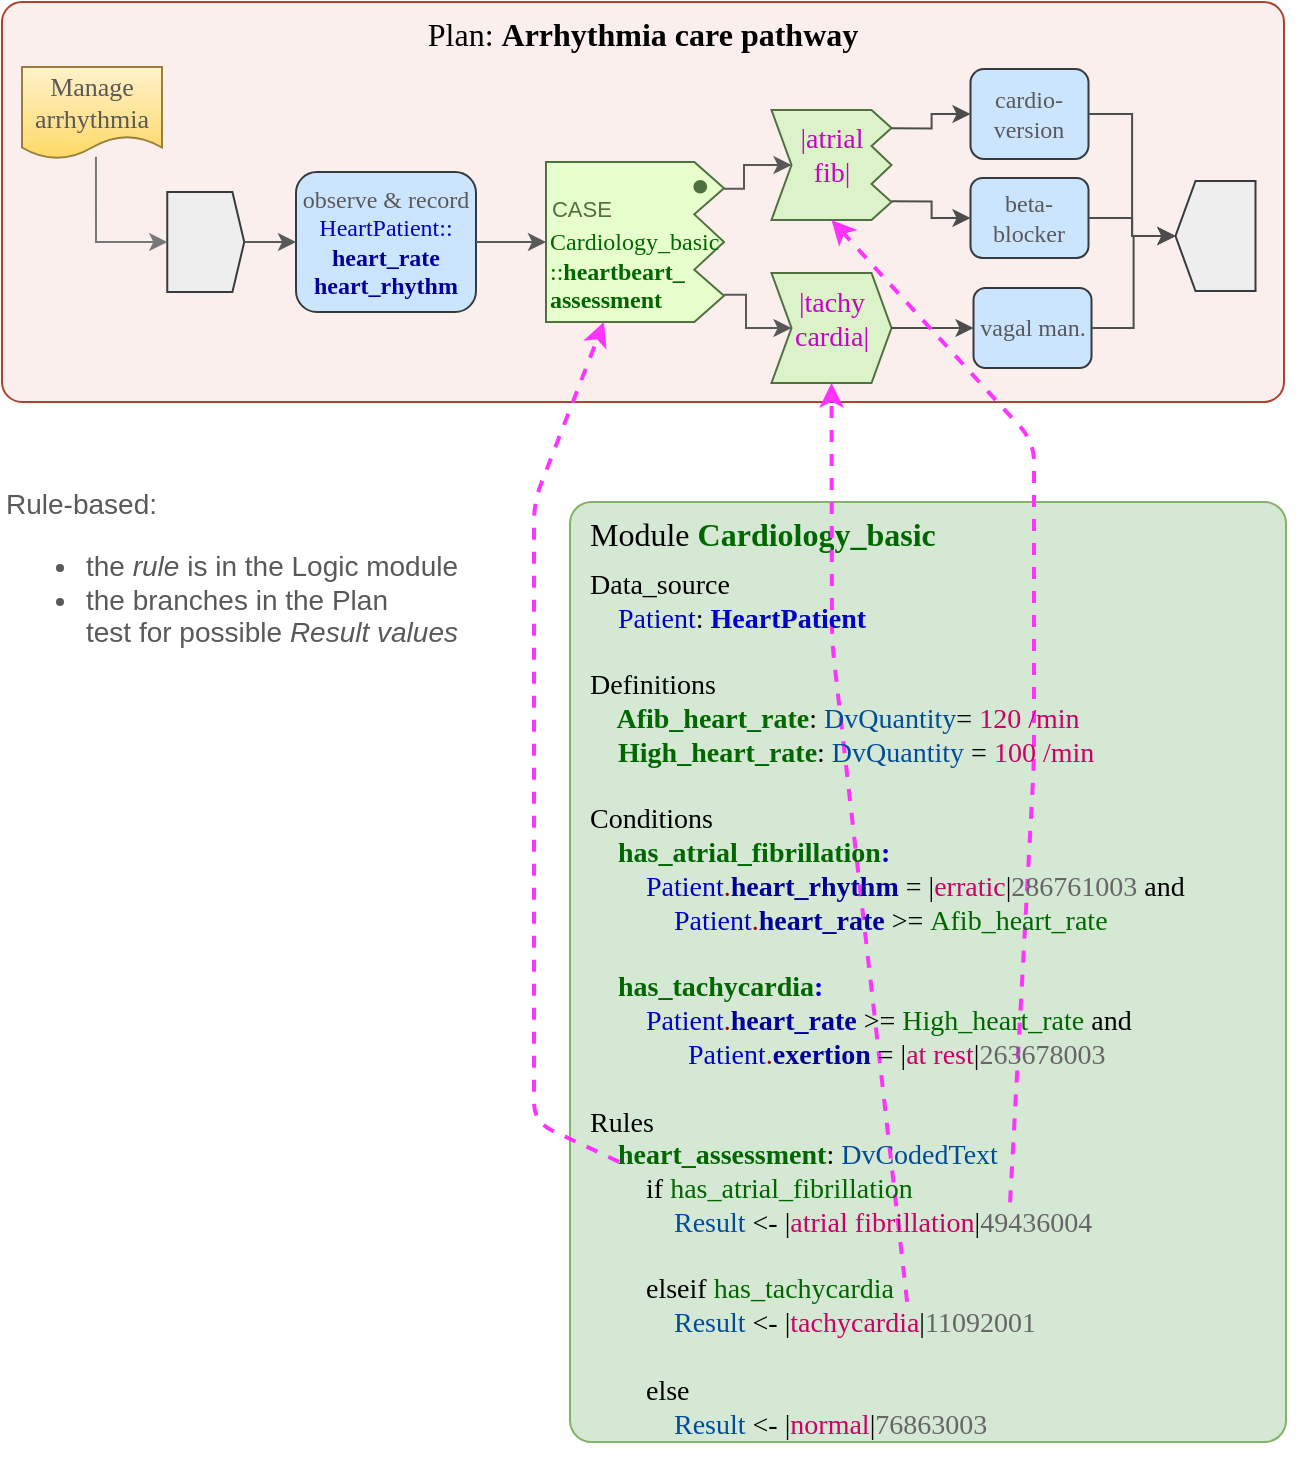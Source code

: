 <mxfile version="12.6.5" type="device"><diagram id="-mjmxiD4SZ3i_Z-_ZSI0" name="Page-1"><mxGraphModel dx="1368" dy="816" grid="1" gridSize="10" guides="1" tooltips="1" connect="1" arrows="1" fold="1" page="1" pageScale="1" pageWidth="1169" pageHeight="827" math="0" shadow="0"><root><mxCell id="0"/><mxCell id="1" parent="0"/><mxCell id="RvP3062w9t06JpOHgTbH-34" value="&lt;font color=&quot;#000000&quot; style=&quot;font-size: 16px&quot;&gt;Plan: &lt;b style=&quot;font-size: 16px&quot;&gt;Arrhythmia care pathway&lt;/b&gt;&lt;/font&gt;" style="rounded=1;whiteSpace=wrap;html=1;fontSize=16;arcSize=5;fillColor=#FAEFED;strokeColor=#ae4132;verticalAlign=top;fontFamily=Tahoma;" parent="1" vertex="1"><mxGeometry x="64" y="40" width="641" height="200" as="geometry"/></mxCell><mxCell id="RvP3062w9t06JpOHgTbH-6" value="observe &amp;amp; record&lt;br&gt;&lt;span style=&quot;text-align: left&quot;&gt;&lt;font&gt;&lt;font color=&quot;#0000cc&quot;&gt;HeartPatient::&lt;/font&gt;&lt;br&gt;&lt;b&gt;&lt;font color=&quot;#000099&quot;&gt;heart_rate&lt;/font&gt;&lt;/b&gt;&lt;/font&gt;&lt;/span&gt;&lt;span&gt;&lt;font color=&quot;#000099&quot;&gt;&lt;b&gt;&lt;br&gt;&lt;/b&gt;&lt;/font&gt;&lt;/span&gt;&lt;span&gt;&lt;font color=&quot;#000099&quot;&gt;&lt;b&gt;heart_rhythm&lt;/b&gt;&lt;/font&gt;&lt;br&gt;&lt;/span&gt;" style="shape=ext;rounded=1;html=1;whiteSpace=wrap;shadow=0;glass=0;comic=0;labelBackgroundColor=none;strokeColor=#36393d;strokeWidth=1;fillColor=#cce5ff;fontFamily=Tahoma;fontSize=12;align=center;fontColor=#595959;fontStyle=0" parent="1" vertex="1"><mxGeometry x="211" y="125" width="90" height="70" as="geometry"/></mxCell><mxCell id="RvP3062w9t06JpOHgTbH-7" value="" style="endArrow=classic;html=1;labelBackgroundColor=none;strokeColor=#595959;strokeWidth=1;fontFamily=Tahoma;fontSize=14;fontColor=#525252;entryX=0;entryY=0.5;exitX=1;exitY=0.5;fillColor=#f5f5f5;gradientColor=#b3b3b3;entryDx=0;entryDy=0;exitDx=0;exitDy=0;" parent="1" source="RvP3062w9t06JpOHgTbH-6" target="dO6ojmiXCGP0qlEIDVPj-1" edge="1"><mxGeometry width="50" height="50" relative="1" as="geometry"><mxPoint x="321.25" y="160" as="sourcePoint"/><mxPoint x="343.75" y="159.5" as="targetPoint"/></mxGeometry></mxCell><mxCell id="RvP3062w9t06JpOHgTbH-8" value="&lt;br style=&quot;font-size: 12px&quot;&gt;" style="shape=stencil(tZTbDoMgDIafhtsFbdz9wrb3YK5OMgYG2Onth6DJnLrsoIkx6f/br4UiBJgteYUkpSWBNUlToP7lw2sMl1kMua0wd1G7cCP4TmJ0rDP6iFexdw1BqBKNcLULG0JX/pv6AZZrpTxEaGU7zpPvYVwon0tvEdZ0c+9Eleef0KGJahLU7efMRTYDNZmj0y6z7XvaTieidntNZpnUNNTkRyYwr4wdYmA7nh8PRp/VfrCTitc/SM9o7ZO+4PtjP7TANlsK9ZSdDZ3vz9OXL5ue/Vcevq1Pv03PpbY/bF6YZ28sQR2ZJbBCG3wz5EJIGS/EsZLDbijaYwc13s9BeAA=);whiteSpace=wrap;html=1;fillColor=#eeeeee;fontSize=12;strokeColor=#36393d;fontFamily=Tahoma;" parent="1" vertex="1"><mxGeometry x="146.63" y="135" width="38.5" height="50" as="geometry"/></mxCell><mxCell id="RvP3062w9t06JpOHgTbH-3" value="" style="endArrow=classic;html=1;labelBackgroundColor=none;strokeColor=#595959;strokeWidth=1;fontFamily=Tahoma;fontSize=14;fontColor=#525252;exitX=1;exitY=0.5;fillColor=#f5f5f5;gradientColor=#b3b3b3;fontStyle=0;entryX=0;entryY=0.5;exitDx=0;exitDy=0;" parent="1" source="RvP3062w9t06JpOHgTbH-8" target="RvP3062w9t06JpOHgTbH-6" edge="1"><mxGeometry width="50" height="50" relative="1" as="geometry"><mxPoint x="221.25" y="167.5" as="sourcePoint"/><mxPoint x="223.75" y="123.5" as="targetPoint"/></mxGeometry></mxCell><mxCell id="RvP3062w9t06JpOHgTbH-13" value="&lt;font color=&quot;#cc00cc&quot; style=&quot;font-size: 14px;&quot;&gt;|tachy&lt;br style=&quot;font-size: 14px;&quot;&gt;cardia|&lt;/font&gt;" style="shape=stencil(tZXtboMgFIavhr8LH0Oznwtd74NSNkkpGLTtdvc7iiZlfmzVmRjNeY/vwzG8RMREVchSI4oLxHaIUs7hBuUtlhmOpaxKreqoXWUw8mB17FR18Cd9M8e6IxhX6GDqpsveEH6Fd5qLCeWdA4jxrko6d32ASePAiz8jrFv+K6lK4J91rUNUSavu/8584htQySaTkixPuf3sP8h43bQT1IfnTahkk936HypZyGQClKkgM3GQ6vQR/MUdRyd5N9Yqb32AMj7bhRBlO7Gn4mXmI+IxGzdzkuPnuQSUsjmcg0bfPvurnj9yY9jebY27c/N19iy107zb/cUD8Ef9K+1kwQco6ys9tXegD7avVSeyBinzQf8Swpim+ayNRn/AbtX4D2mFbw==);whiteSpace=wrap;html=1;fillColor=#d5e8d4;strokeColor=#82b366;gradientColor=#97d077;fontSize=14;fontColor=#0000F0;verticalAlign=top;fontStyle=0;fontFamily=Tahoma;" parent="1" vertex="1"><mxGeometry x="448.75" y="175.5" width="60" height="55" as="geometry"/></mxCell><mxCell id="RvP3062w9t06JpOHgTbH-15" value="cardio-version" style="shape=stencil(tZThCoIwFIWfZn9jcwj9jVXvsfSaQ9tkrqy3b+4atFKJUJDBPUe/e9h2JVy0pWyAJLQkfE+SJE394ssOyy3FUrYNZA61m7RKnmpAp3XWVNCp3A0EpUuwyvUuPxC68+/0DxeZ0dpDlNFt5Lz5HiaV9t/SO8KG9o+oajz/Ag4sqiyox9+Zm3QFKlsjacx85V426ULUOCtb5aSWobI/mVx4ZeoSc3GSWXW25qrz0STBsf0QzV/uj8GLx3Ik0ERbLgpjYSZPoeoaZ3dq78bd0PSLHVT8lQThCQ==);whiteSpace=wrap;html=1;fontSize=12;align=center;fillColor=#cce5ff;strokeColor=#36393d;fontColor=#595959;fontFamily=Tahoma;" parent="1" vertex="1"><mxGeometry x="548.25" y="73.5" width="59" height="45" as="geometry"/></mxCell><mxCell id="RvP3062w9t06JpOHgTbH-17" value="vagal man." style="shape=stencil(tZThCoIwFIWfZn9jcwj9jVXvsfSaQ9tkrqy3b+4atFKJUJDBPUe/e9h2JVy0pWyAJLQkfE+SJE394ssOyy3FUrYNZA61m7RKnmpAp3XWVNCp3A0EpUuwyvUuPxC68+/0DxeZ0dpDlNFt5Lz5HiaV9t/SO8KG9o+oajz/Ag4sqiyox9+Zm3QFKlsjacx85V426ULUOCtb5aSWobI/mVx4ZeoSc3GSWXW25qrz0STBsf0QzV/uj8GLx3Ik0ERbLgpjYSZPoeoaZ3dq78bd0PSLHVT8lQThCQ==);whiteSpace=wrap;html=1;fontSize=12;align=center;fillColor=#cce5ff;strokeColor=#36393d;fontColor=#595959;fontFamily=Tahoma;" parent="1" vertex="1"><mxGeometry x="549.75" y="183" width="59" height="40" as="geometry"/></mxCell><mxCell id="RvP3062w9t06JpOHgTbH-12" style="edgeStyle=orthogonalEdgeStyle;rounded=0;orthogonalLoop=1;jettySize=auto;html=1;exitX=1;exitY=0.5;exitDx=0;exitDy=0;fontSize=12;strokeColor=#4D4D4D;fontFamily=Tahoma;" parent="1" source="RvP3062w9t06JpOHgTbH-13" target="RvP3062w9t06JpOHgTbH-17" edge="1"><mxGeometry relative="1" as="geometry"/></mxCell><mxCell id="RvP3062w9t06JpOHgTbH-19" value="&lt;span style=&quot;font-size: 14px;&quot;&gt;&lt;font style=&quot;font-size: 14px;&quot; color=&quot;#cc00cc&quot;&gt;|atrial &lt;br style=&quot;font-size: 14px;&quot;&gt;fib|&lt;/font&gt;&lt;/span&gt;" style="shape=stencil(tZXbcoIwEIafJrdODgbsZSfW94iYlowxYQLV+vZdCHbkWDU6w8DsLvvtD+w/ICbKXBYKUZwjtkaUcg4nCE8hTHAIZVmorAq5o/Rabo0KlbLybq9Oele1BG1z5XVVV9kHwu9wT30wkTlrAaKdLTuVqzrApLbQi38CrB1/7kQF8A+qUj5kSZPd3M5c8BdQSZe5IEn6JLV/pHNPf4+MIxWPU+/W26GSl3yx51D7z79iN2OZgMzUPjOxldn+y7tvuxsV86mNyZxxHsJwbQYhytZiQ8XbzHMEt403c5Li5dwSFLL26KBwKR/cUc07bwx76TbaXnXzuPak2z79Rm6aTlZx42na7t/DClgap2CZxM3n9+qPbCcPvMDMuFJNrS7kB9vbZCesBiZzXv3jwWCmeauNOn/AbrLhT9okfgE=);whiteSpace=wrap;html=1;fillColor=#d5e8d4;strokeColor=#82b366;gradientColor=#97d077;fontSize=14;verticalAlign=top;fontStyle=0;fontFamily=Tahoma;" parent="1" vertex="1"><mxGeometry x="448.75" y="94" width="60" height="55" as="geometry"/></mxCell><mxCell id="RvP3062w9t06JpOHgTbH-9" style="edgeStyle=orthogonalEdgeStyle;rounded=0;html=1;exitX=1;exitY=0.167;exitDx=0;exitDy=0;entryX=0;entryY=0.5;entryDx=0;entryDy=0;jettySize=auto;orthogonalLoop=1;strokeColor=#4D4D4D;fontFamily=Tahoma;" parent="1" source="RvP3062w9t06JpOHgTbH-19" target="RvP3062w9t06JpOHgTbH-15" edge="1"><mxGeometry relative="1" as="geometry"><mxPoint x="623.25" y="43.5" as="targetPoint"/></mxGeometry></mxCell><mxCell id="RvP3062w9t06JpOHgTbH-21" value="beta-blocker" style="shape=stencil(tZThCoIwFIWfZn9jcwj9jVXvsfSaQ9tkrqy3b+4atFKJUJDBPUe/e9h2JVy0pWyAJLQkfE+SJE394ssOyy3FUrYNZA61m7RKnmpAp3XWVNCp3A0EpUuwyvUuPxC68+/0DxeZ0dpDlNFt5Lz5HiaV9t/SO8KG9o+oajz/Ag4sqiyox9+Zm3QFKlsjacx85V426ULUOCtb5aSWobI/mVx4ZeoSc3GSWXW25qrz0STBsf0QzV/uj8GLx3Ik0ERbLgpjYSZPoeoaZ3dq78bd0PSLHVT8lQThCQ==);whiteSpace=wrap;html=1;fontSize=12;align=center;fillColor=#cce5ff;strokeColor=#36393d;fontColor=#595959;fontFamily=Tahoma;" parent="1" vertex="1"><mxGeometry x="548.25" y="128" width="59" height="40" as="geometry"/></mxCell><mxCell id="RvP3062w9t06JpOHgTbH-18" style="edgeStyle=orthogonalEdgeStyle;rounded=0;orthogonalLoop=1;jettySize=auto;html=1;exitX=1;exitY=0.83;exitDx=0;exitDy=0;entryX=0;entryY=0.5;entryDx=0;entryDy=0;strokeColor=#4D4D4D;fontSize=12;fontFamily=Tahoma;" parent="1" source="RvP3062w9t06JpOHgTbH-19" target="RvP3062w9t06JpOHgTbH-21" edge="1"><mxGeometry relative="1" as="geometry"/></mxCell><mxCell id="RvP3062w9t06JpOHgTbH-29" value="" style="shape=stencil(tZRhb4MgEIZ/DV8bhdplHxfX/Q9K2SSlYIC127/vyWkiEdtmU2PUe8/34cQDwmrf8FYSWjSEvRNKqwouEF4x3BYYct9KEVC7cKf4QUvM+ODsSV7VMfQEZRrpVOiybE+KN3inO1ktrDEAUdb4JDPKA4wrA97iB2H98L9J1AL/LIN0qJZR/XieualWoJZrVJoyh7qXrXQhalprucqfWoZa/pHJalDmmpjVBy5OX85+m2O2kk+ltbDaOgjxHgcilO3jcecjcInlzWzHXvvnvLnl3cKcJIb02V7kaGpy6y3HHexamZF9u6i934qe95f/9Kd2+rJ5DBDaejk39aBPZj+qM60CTWKdfNBD2Az3WyXbuRN2VHH7j8IN);whiteSpace=wrap;html=1;fillColor=#f5f5f5;gradientColor=#b3b3b3;fontSize=11;strokeColor=#666666;fontFamily=Tahoma;" parent="1" vertex="1"><mxGeometry x="650.75" y="129.5" width="40" height="55" as="geometry"/></mxCell><mxCell id="RvP3062w9t06JpOHgTbH-14" style="edgeStyle=orthogonalEdgeStyle;rounded=0;orthogonalLoop=1;jettySize=auto;html=1;exitX=1;exitY=0.5;exitDx=0;exitDy=0;entryX=0;entryY=0.5;entryDx=0;entryDy=0;strokeColor=#4D4D4D;fontSize=12;fontFamily=Tahoma;" parent="1" source="RvP3062w9t06JpOHgTbH-15" target="RvP3062w9t06JpOHgTbH-29" edge="1"><mxGeometry relative="1" as="geometry"><mxPoint x="627.75" y="169.685" as="targetPoint"/></mxGeometry></mxCell><mxCell id="RvP3062w9t06JpOHgTbH-16" style="edgeStyle=orthogonalEdgeStyle;rounded=0;orthogonalLoop=1;jettySize=auto;html=1;exitX=1;exitY=0.5;exitDx=0;exitDy=0;entryX=0;entryY=0.5;entryDx=0;entryDy=0;strokeColor=#4D4D4D;fontSize=12;fontFamily=Tahoma;" parent="1" source="RvP3062w9t06JpOHgTbH-17" target="RvP3062w9t06JpOHgTbH-29" edge="1"><mxGeometry relative="1" as="geometry"><mxPoint x="625.75" y="87.5" as="targetPoint"/></mxGeometry></mxCell><mxCell id="RvP3062w9t06JpOHgTbH-20" style="edgeStyle=orthogonalEdgeStyle;rounded=0;orthogonalLoop=1;jettySize=auto;html=1;exitX=1;exitY=0.5;exitDx=0;exitDy=0;entryX=0;entryY=0.5;entryDx=0;entryDy=0;strokeColor=#4D4D4D;fontSize=12;fontFamily=Tahoma;" parent="1" source="RvP3062w9t06JpOHgTbH-21" target="RvP3062w9t06JpOHgTbH-29" edge="1"><mxGeometry relative="1" as="geometry"><mxPoint x="627.75" y="206.315" as="targetPoint"/></mxGeometry></mxCell><mxCell id="RvP3062w9t06JpOHgTbH-30" value="&lt;div style=&quot;text-align: center&quot;&gt;Manage arrhythmia&lt;/div&gt;" style="shape=document;whiteSpace=wrap;html=1;boundedLbl=1;shadow=0;glass=0;comic=0;labelBackgroundColor=none;strokeColor=#96803C;strokeWidth=1;fillColor=#fff2cc;fontFamily=Tahoma;fontSize=13;align=center;fontStyle=0;size=0.25;gradientColor=#ffd966;fontColor=#595959;" parent="1" vertex="1"><mxGeometry x="74" y="72.5" width="70" height="46" as="geometry"/></mxCell><mxCell id="RvP3062w9t06JpOHgTbH-1" style="edgeStyle=orthogonalEdgeStyle;rounded=0;html=1;entryX=0;entryY=0.5;entryDx=0;entryDy=0;jettySize=auto;orthogonalLoop=1;fontSize=12;strokeWidth=1;strokeColor=#787878;exitX=0.528;exitY=0.975;exitDx=0;exitDy=0;exitPerimeter=0;fontFamily=Tahoma;" parent="1" source="RvP3062w9t06JpOHgTbH-30" target="RvP3062w9t06JpOHgTbH-8" edge="1"><mxGeometry relative="1" as="geometry"><mxPoint x="118.25" y="116.5" as="sourcePoint"/><Array as="points"><mxPoint x="111" y="160"/></Array></mxGeometry></mxCell><mxCell id="RvP3062w9t06JpOHgTbH-33" style="edgeStyle=orthogonalEdgeStyle;rounded=0;orthogonalLoop=1;jettySize=auto;html=1;exitX=1;exitY=0.83;exitDx=0;exitDy=0;entryX=0.167;entryY=0.5;entryDx=0;entryDy=0;entryPerimeter=0;fontSize=12;strokeColor=#595959;fontFamily=Tahoma;" parent="1" source="dO6ojmiXCGP0qlEIDVPj-1" target="RvP3062w9t06JpOHgTbH-13" edge="1"><mxGeometry relative="1" as="geometry"><Array as="points"><mxPoint x="436" y="186"/><mxPoint x="436" y="203"/></Array><mxPoint x="388.75" y="177.65" as="sourcePoint"/></mxGeometry></mxCell><mxCell id="RvP3062w9t06JpOHgTbH-10" style="edgeStyle=orthogonalEdgeStyle;rounded=0;orthogonalLoop=1;jettySize=auto;html=1;exitX=1;exitY=0.167;exitDx=0;exitDy=0;entryX=0.167;entryY=0.5;entryDx=0;entryDy=0;entryPerimeter=0;fontSize=14;strokeColor=#595959;fontFamily=Tahoma;" parent="1" source="dO6ojmiXCGP0qlEIDVPj-1" target="RvP3062w9t06JpOHgTbH-19" edge="1"><mxGeometry relative="1" as="geometry"><mxPoint x="443.75" y="189" as="targetPoint"/><mxPoint x="388.75" y="141.185" as="sourcePoint"/><Array as="points"><mxPoint x="435" y="133"/><mxPoint x="435" y="122"/></Array></mxGeometry></mxCell><mxCell id="dO6ojmiXCGP0qlEIDVPj-1" value="&lt;font style=&quot;font-size: 12px&quot;&gt;&lt;br style=&quot;font-size: 12px&quot;&gt;&lt;br&gt;Cardiology_basic&lt;br style=&quot;font-size: 12px&quot;&gt;::&lt;b style=&quot;font-size: 12px&quot;&gt;heartbeart_&lt;br&gt;assessment&lt;/b&gt;&lt;/font&gt;" style="shape=stencil(tVbbjoMgEP0aXxuFot3HhrU/sF9ALV1JKRikl/37Rccm0kpv2sRoZsZz5ihz0AjTumQVj1BcRvg7QogQd3LhCcI0hpDVFS8s5I7MCLaWHCq1NXrHT2JjOwahSm6Ebao4j+Klu6c5MC20Uo5EaFV7lV7dkTGhHDY+A1nX/s+LKse/55YbyCZtdvU854x8gDXxOWdJmk2j9oqXfETtNKy+1uQjqzUN6/XzL/DTtJi6TGiWMV2zYvdr9EFtBsVshZSFltq4EK5towjhPF2tKL3zHOC0YTBJsnge3wFXrPHnTeFS3usjv++6IdoLWgrVQ5Nx8NSHf43rnizGtUdZN39vK8DZOAXzdFx/8qr+l+GF1DUPDZ7L38xemw0YxVlEG/7AQWCFUMutVvZNm1h+bnYJxw8YuvzJ4XV0Lwf504Ue+jUoMrgRPBTJpRRVHV7xdOZ/xOcQlf0oLGpYdrtkNyvTZuEPok38Aw==);whiteSpace=wrap;html=1;fontSize=12;fillColor=#cdeb8b;strokeColor=#36393d;align=left;verticalAlign=middle;fontFamily=Tahoma;fontColor=#006600;" parent="1" vertex="1"><mxGeometry x="336" y="120" width="89" height="80" as="geometry"/></mxCell><mxCell id="jY_2jfvrY_YicgK85NGo-1" value="Rule-based:&lt;br style=&quot;font-size: 14px&quot;&gt;&lt;ul&gt;&lt;li&gt;the &lt;i&gt;rule&lt;/i&gt; is in the Logic module&lt;/li&gt;&lt;li&gt;the branches in the Plan&lt;br&gt;test for possible &lt;i&gt;Result values&lt;/i&gt;&lt;br&gt;&lt;/li&gt;&lt;/ul&gt;" style="text;html=1;align=left;verticalAlign=middle;resizable=0;points=[];autosize=1;fontSize=14;fontColor=#595959;" parent="1" vertex="1"><mxGeometry x="64" y="280" width="240" height="100" as="geometry"/></mxCell><mxCell id="jY_2jfvrY_YicgK85NGo-2" value="&lt;div style=&quot;text-align: center ; font-size: 16px&quot;&gt;Module&amp;nbsp;&lt;b style=&quot;font-size: 16px&quot;&gt;&lt;font style=&quot;font-size: 16px&quot; color=&quot;#006600&quot;&gt;Cardiology_basic&lt;/font&gt;&lt;/b&gt;&lt;/div&gt;&lt;font color=&quot;#595959&quot; style=&quot;font-size: 16px&quot;&gt;&lt;div style=&quot;text-align: center ; font-size: 16px&quot;&gt;&lt;span style=&quot;font-size: 16px&quot;&gt;&amp;nbsp; &amp;nbsp; &amp;nbsp; &amp;nbsp; &amp;nbsp;&lt;/span&gt;&lt;span style=&quot;font-size: 16px&quot;&gt;&amp;nbsp; &amp;nbsp; &amp;nbsp; &amp;nbsp;&lt;/span&gt;&lt;/div&gt;&lt;/font&gt;" style="rounded=1;whiteSpace=wrap;html=1;fontSize=16;arcSize=3;verticalAlign=top;fillColor=#d5e8d4;strokeColor=#82b366;align=left;spacingLeft=8;fontFamily=Tahoma;" parent="1" vertex="1"><mxGeometry x="348" y="290" width="358" height="470" as="geometry"/></mxCell><mxCell id="7oMw7U_gbAavTJqSVHRy-3" value="" style="endArrow=classic;html=1;fontFamily=Tahoma;fontSize=14;fontColor=#000000;exitX=0.046;exitY=0.652;exitDx=0;exitDy=0;exitPerimeter=0;strokeWidth=2;dashed=1;strokeColor=#FF33FF;" parent="1" source="N-yFFOUG0XlGuQYGL2zZ-1" target="dO6ojmiXCGP0qlEIDVPj-1" edge="1"><mxGeometry width="50" height="50" relative="1" as="geometry"><mxPoint x="447.81" y="530.02" as="sourcePoint"/><mxPoint x="100" y="730" as="targetPoint"/><Array as="points"><mxPoint x="330" y="600"/><mxPoint x="330" y="290"/></Array></mxGeometry></mxCell><mxCell id="kccxsmaOTHWladWt4zn3-1" value="" style="endArrow=classic;html=1;dashed=1;strokeColor=#FF33FF;strokeWidth=2;fontFamily=Tahoma;fontSize=14;fontColor=#000000;entryX=0.5;entryY=1;entryDx=0;entryDy=0;exitX=0.589;exitY=0.696;exitDx=0;exitDy=0;exitPerimeter=0;" parent="1" source="N-yFFOUG0XlGuQYGL2zZ-1" target="RvP3062w9t06JpOHgTbH-19" edge="1"><mxGeometry width="50" height="50" relative="1" as="geometry"><mxPoint x="530.91" y="559.94" as="sourcePoint"/><mxPoint x="100" y="730" as="targetPoint"/><Array as="points"><mxPoint x="580" y="420"/><mxPoint x="580" y="260"/></Array></mxGeometry></mxCell><mxCell id="kccxsmaOTHWladWt4zn3-2" value="" style="endArrow=classic;html=1;dashed=1;strokeColor=#FF33FF;strokeWidth=2;fontFamily=Tahoma;fontSize=14;fontColor=#000000;entryX=0.5;entryY=1;entryDx=0;entryDy=0;exitX=0.446;exitY=0.804;exitDx=0;exitDy=0;exitPerimeter=0;" parent="1" source="N-yFFOUG0XlGuQYGL2zZ-1" target="RvP3062w9t06JpOHgTbH-13" edge="1"><mxGeometry width="50" height="50" relative="1" as="geometry"><mxPoint x="506.01" y="589.86" as="sourcePoint"/><mxPoint x="100" y="730" as="targetPoint"/><Array as="points"><mxPoint x="479" y="360"/></Array></mxGeometry></mxCell><mxCell id="N-yFFOUG0XlGuQYGL2zZ-1" value="Data_source&lt;br&gt;&amp;nbsp; &amp;nbsp;&amp;nbsp;&lt;font color=&quot;#0000cc&quot;&gt;Patient&lt;/font&gt;: &lt;b&gt;&lt;font color=&quot;#0000cc&quot;&gt;HeartPatient&lt;/font&gt;&lt;/b&gt;&lt;br&gt;&lt;br&gt;Definitions&lt;br style=&quot;font-size: 14px&quot;&gt;&lt;b style=&quot;color: rgb(0 , 0 , 204) ; font-size: 14px&quot;&gt;&amp;nbsp; &amp;nbsp; &lt;/b&gt;&lt;b style=&quot;font-size: 14px&quot;&gt;&lt;font color=&quot;#006600&quot;&gt;Afib_heart_rate&lt;/font&gt;&lt;/b&gt;:&amp;nbsp;&lt;font color=&quot;#004c99&quot; style=&quot;font-size: 14px&quot;&gt;DvQuantity&lt;/font&gt;= &lt;font color=&quot;#cc0066&quot;&gt;120 /min&lt;/font&gt;&lt;br style=&quot;font-size: 14px&quot;&gt;&lt;font style=&quot;font-size: 14px&quot;&gt;&lt;b style=&quot;font-size: 14px&quot;&gt;&lt;font color=&quot;#0000cc&quot;&gt;&amp;nbsp; &amp;nbsp; &lt;/font&gt;&lt;font color=&quot;#006600&quot;&gt;High_heart_rate&lt;/font&gt;&lt;/b&gt;&lt;/font&gt;:&amp;nbsp;&lt;span style=&quot;color: rgb(0 , 76 , 153) ; font-size: 14px&quot;&gt;DvQuantity&lt;/span&gt;&amp;nbsp;= &lt;font color=&quot;#cc0066&quot;&gt;100 /min&lt;/font&gt;&lt;br style=&quot;font-size: 14px&quot;&gt;&lt;br style=&quot;font-size: 14px&quot;&gt;Conditions&lt;br style=&quot;font-size: 14px&quot;&gt;&lt;font style=&quot;font-size: 14px&quot;&gt;&lt;b style=&quot;font-size: 14px&quot;&gt;&lt;font color=&quot;#0000cc&quot;&gt;&amp;nbsp; &amp;nbsp; &lt;/font&gt;&lt;font color=&quot;#006600&quot;&gt;has_atrial_fibrillation&lt;/font&gt;&lt;font color=&quot;#0000cc&quot;&gt;:&lt;/font&gt;&lt;/b&gt;&lt;/font&gt;&lt;br style=&quot;font-size: 14px&quot;&gt;&amp;nbsp; &amp;nbsp; &amp;nbsp; &amp;nbsp;&amp;nbsp;&lt;span style=&quot;color: rgb(0 , 0 , 204)&quot;&gt;Patient&lt;/span&gt;&lt;font color=&quot;#990000&quot; style=&quot;font-size: 14px&quot;&gt;.&lt;/font&gt;&lt;font style=&quot;font-size: 14px&quot; color=&quot;#000099&quot;&gt;&lt;b&gt;heart_rhythm&lt;/b&gt;&lt;/font&gt;&amp;nbsp;= |&lt;font color=&quot;#cc0066&quot;&gt;erratic&lt;/font&gt;|&lt;font color=&quot;#666666&quot;&gt;286761003&lt;/font&gt;&amp;nbsp;and&amp;nbsp;&lt;br style=&quot;font-size: 14px&quot;&gt;&amp;nbsp; &amp;nbsp; &amp;nbsp; &amp;nbsp; &amp;nbsp; &amp;nbsp;&amp;nbsp;&lt;span style=&quot;color: rgb(0 , 0 , 204)&quot;&gt;Patient&lt;/span&gt;&lt;font color=&quot;#990000&quot; style=&quot;font-size: 14px&quot;&gt;.&lt;/font&gt;&lt;span style=&quot;color: rgb(0 , 0 , 153)&quot;&gt;&lt;b&gt;heart_rate&lt;/b&gt;&lt;/span&gt;&amp;nbsp;&amp;gt;=&amp;nbsp;&lt;font style=&quot;font-size: 14px&quot; color=&quot;#006600&quot;&gt;Afib_heart_rate&lt;/font&gt;&lt;br style=&quot;font-size: 14px&quot;&gt;&lt;br style=&quot;font-size: 14px&quot;&gt;&lt;font style=&quot;font-size: 14px&quot;&gt;&lt;b style=&quot;font-size: 14px&quot;&gt;&lt;font color=&quot;#0000cc&quot;&gt;&amp;nbsp; &amp;nbsp; &lt;/font&gt;&lt;font color=&quot;#006600&quot;&gt;has_tachycardia&lt;/font&gt;&lt;font color=&quot;#0000cc&quot;&gt;:&lt;/font&gt;&lt;/b&gt;&lt;/font&gt;&lt;br style=&quot;font-size: 14px&quot;&gt;&amp;nbsp; &amp;nbsp; &amp;nbsp; &amp;nbsp;&amp;nbsp;&lt;span style=&quot;color: rgb(0 , 0 , 204)&quot;&gt;Patient&lt;/span&gt;&lt;font color=&quot;#990000&quot; style=&quot;font-size: 14px&quot;&gt;.&lt;/font&gt;&lt;font style=&quot;font-size: 14px&quot; color=&quot;#000099&quot;&gt;&lt;b&gt;heart_rate&lt;/b&gt;&lt;/font&gt;&amp;nbsp;&amp;gt;=&amp;nbsp;&lt;font style=&quot;font-size: 14px&quot; color=&quot;#006600&quot;&gt;High_heart_rate&lt;/font&gt;&amp;nbsp;and&amp;nbsp;&lt;br style=&quot;font-size: 14px&quot;&gt;&amp;nbsp; &amp;nbsp; &amp;nbsp; &amp;nbsp; &amp;nbsp; &amp;nbsp; &amp;nbsp;&amp;nbsp;&lt;span style=&quot;color: rgb(0 , 0 , 204)&quot;&gt;Patient&lt;/span&gt;&lt;font color=&quot;#990000&quot; style=&quot;font-size: 14px&quot;&gt;.&lt;/font&gt;&lt;font style=&quot;font-size: 14px&quot; color=&quot;#000099&quot;&gt;&lt;b&gt;exertion&lt;/b&gt;&lt;/font&gt;&amp;nbsp;= |&lt;font color=&quot;#cc0066&quot; style=&quot;font-size: 14px&quot;&gt;at rest&lt;/font&gt;|&lt;font color=&quot;#666666&quot;&gt;263678003&lt;/font&gt;&lt;br style=&quot;font-size: 14px&quot;&gt;&lt;br style=&quot;font-size: 14px&quot;&gt;Rules&lt;br style=&quot;font-size: 14px&quot;&gt;&lt;font style=&quot;font-size: 14px&quot;&gt;&lt;b style=&quot;font-size: 14px&quot;&gt;&lt;font color=&quot;#0000cc&quot;&gt;&amp;nbsp; &amp;nbsp; &lt;/font&gt;&lt;font color=&quot;#006600&quot;&gt;heart_assessment&lt;/font&gt;&lt;/b&gt;&lt;/font&gt;: &lt;font color=&quot;#004c99&quot; style=&quot;font-size: 14px&quot;&gt;DvCodedText&lt;/font&gt;&lt;br style=&quot;font-size: 14px&quot;&gt;&amp;nbsp; &amp;nbsp; &amp;nbsp; &amp;nbsp; if&amp;nbsp;&lt;font style=&quot;font-size: 14px&quot; color=&quot;#006600&quot;&gt;has_atrial_fibrillation&lt;/font&gt;&lt;br style=&quot;font-size: 14px&quot;&gt;&amp;nbsp; &amp;nbsp; &amp;nbsp; &amp;nbsp; &amp;nbsp; &amp;nbsp;&amp;nbsp;&lt;span style=&quot;color: rgb(0 , 76 , 153) ; font-size: 14px&quot;&gt;Result&lt;/span&gt;&amp;nbsp;&amp;lt;-&amp;nbsp;|&lt;font color=&quot;#cc0066&quot; style=&quot;font-size: 14px&quot;&gt;atrial fibrillation&lt;/font&gt;|&lt;font color=&quot;#666666&quot;&gt;49436004&lt;/font&gt;&lt;br style=&quot;font-size: 14px&quot;&gt;&lt;br style=&quot;font-size: 14px&quot;&gt;&amp;nbsp; &amp;nbsp; &amp;nbsp; &amp;nbsp; elseif&amp;nbsp;&lt;font style=&quot;font-size: 14px&quot; color=&quot;#006600&quot;&gt;has_tachycardia&lt;/font&gt;&lt;br style=&quot;font-size: 14px&quot;&gt;&amp;nbsp; &amp;nbsp; &amp;nbsp; &amp;nbsp; &amp;nbsp; &amp;nbsp;&amp;nbsp;&lt;span style=&quot;color: rgb(0 , 76 , 153) ; font-size: 14px&quot;&gt;Result&lt;/span&gt;&amp;nbsp;&amp;lt;-&amp;nbsp;|&lt;font color=&quot;#cc0066&quot; style=&quot;font-size: 14px&quot;&gt;tachycardia&lt;/font&gt;|&lt;font color=&quot;#666666&quot;&gt;11092001&lt;/font&gt;&lt;br style=&quot;font-size: 14px&quot;&gt;&lt;br style=&quot;font-size: 14px&quot;&gt;&amp;nbsp; &amp;nbsp; &amp;nbsp; &amp;nbsp; else&amp;nbsp;&lt;br style=&quot;font-size: 14px&quot;&gt;&amp;nbsp; &amp;nbsp; &amp;nbsp; &amp;nbsp; &amp;nbsp; &amp;nbsp;&amp;nbsp;&lt;span style=&quot;color: rgb(0 , 76 , 153) ; font-size: 14px&quot;&gt;Result&lt;/span&gt;&amp;nbsp;&amp;lt;- |&lt;font color=&quot;#cc0066&quot; style=&quot;font-size: 14px&quot;&gt;normal&lt;/font&gt;|&lt;font color=&quot;#666666&quot;&gt;76863003&lt;/font&gt;&lt;br style=&quot;font-size: 14px&quot;&gt;&amp;nbsp; &amp;nbsp;" style="text;align=left;verticalAlign=middle;resizable=0;points=[];autosize=1;html=1;fontSize=14;fontFamily=Tahoma;" parent="1" vertex="1"><mxGeometry x="356" y="320" width="360" height="460" as="geometry"/></mxCell></root></mxGraphModel></diagram></mxfile>